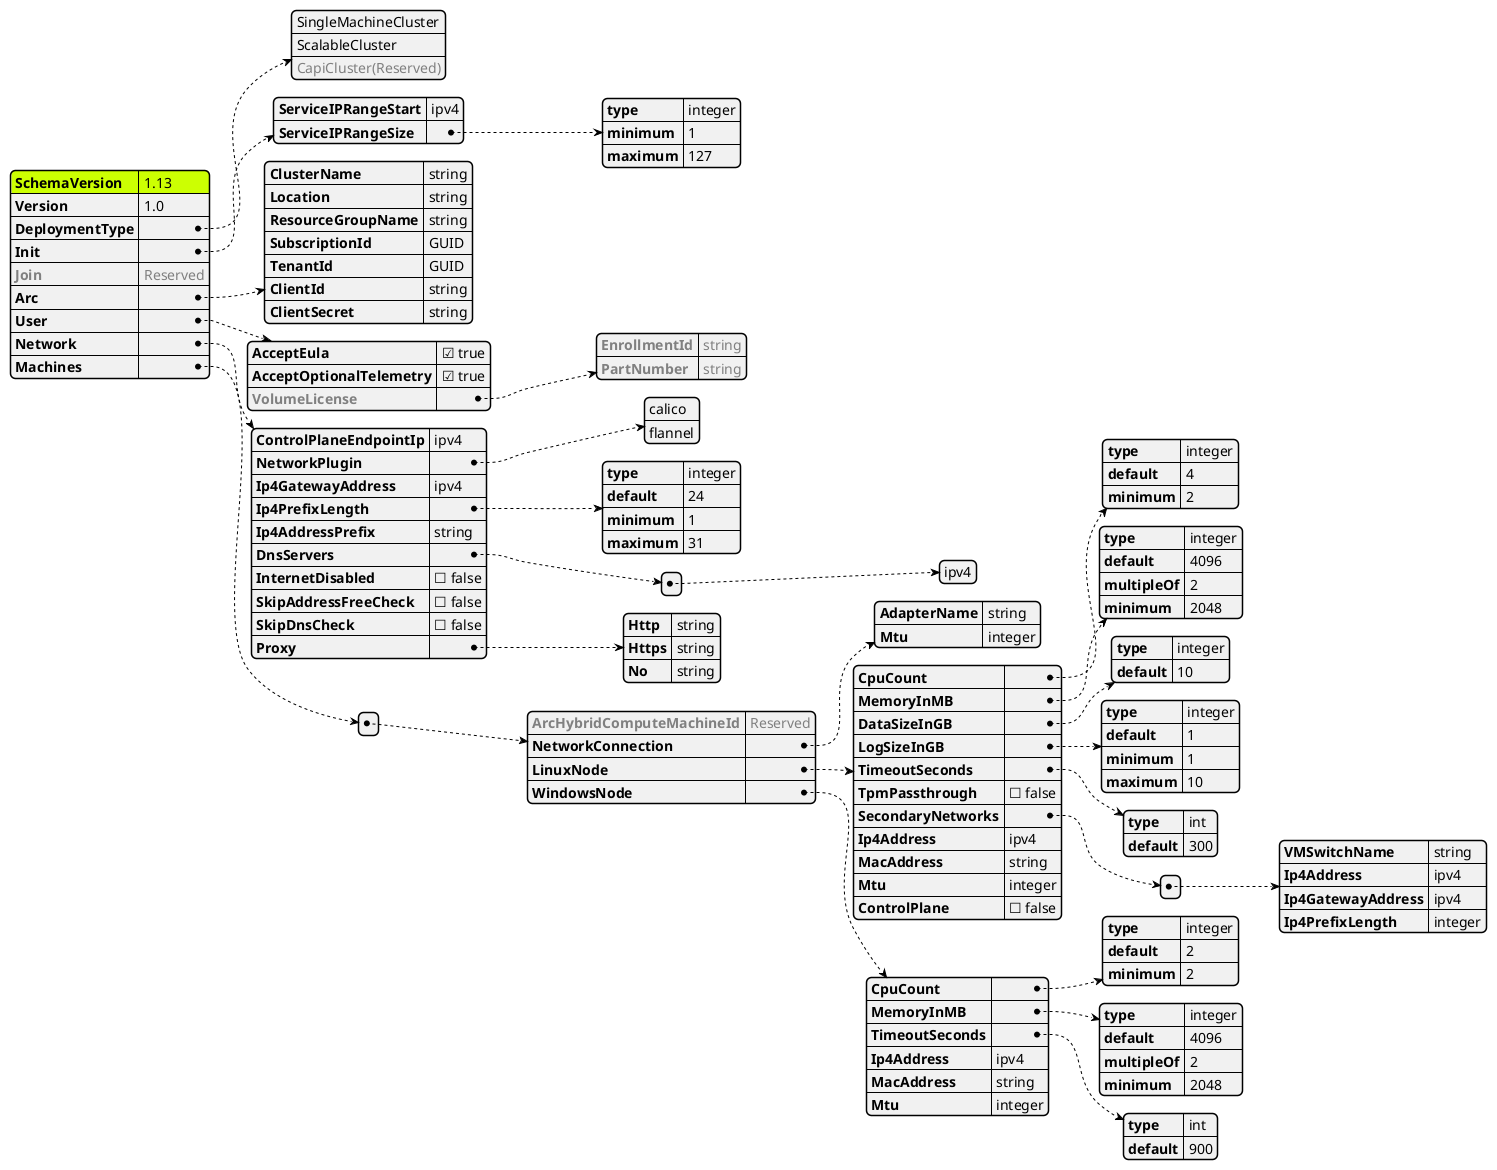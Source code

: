 @startjson AksEdgeSchema
<style>
jsonDiagram {
    node {
        FontSize 14
        RoundCorner 10
        LineThickness 0.5
        separator {
            LineThickness 0.25
        }
    }
    arrow {
        LineThickness 0.5
        LineStyle 2;6
    }
    highlight {
        BackgroundColor black
        FontColor White
    }
}
</style>
#highlight "SchemaVersion"
{
    "SchemaVersion": "1.13",
    "Version": "1.0",
    "DeploymentType": [
            "SingleMachineCluster",
            "ScalableCluster",
            "<color:gray>CapiCluster(Reserved)"
    ],
    "Init": {
        "ServiceIPRangeStart": "ipv4",
        "ServiceIPRangeSize": {
            "type": "integer",
            "minimum" : 1,
            "maximum" : 127
        }
    },
    "<color:gray>Join":"<color:gray>Reserved",
    "Arc": {
        "ClusterName": "string",
        "Location": "string",
        "ResourceGroupName": "string",
        "SubscriptionId": "GUID",
        "TenantId": "GUID",
        "ClientId": "string",
        "ClientSecret": "string"
    },
    "User": {
        "AcceptEula": true,
        "AcceptOptionalTelemetry": true,
        "<color:gray>VolumeLicense":{
            "<color:gray>EnrollmentId":"<color:gray>string",
            "<color:gray>PartNumber":"<color:gray>string"
        }
    },
    "Network": {
        "ControlPlaneEndpointIp": "ipv4",
        "NetworkPlugin": [
                "calico",
                "flannel"
        ],
        "Ip4GatewayAddress": "ipv4",
        "Ip4PrefixLength": {
            "type": "integer",
            "default": 24,
            "minimum": 1,
            "maximum": 31
        },
        "Ip4AddressPrefix":"string",
        "DnsServers": [["ipv4"]],
        "InternetDisabled": false,
        "SkipAddressFreeCheck":false,
        "SkipDnsCheck":false,
        "Proxy": {
            "Http":"string",
            "Https":"string",
            "No":"string"
        }
    },
    "Machines":[{
        "<color:gray>ArcHybridComputeMachineId":"<color:gray>Reserved",
        "NetworkConnection":{
            "AdapterName":"string",
            "Mtu":"integer"
        },
        "LinuxNode":{
            "CpuCount": {
                "type": "integer",
                "default": 4,
                "minimum": 2
            },
            "MemoryInMB": {
                "type": "integer",
                "default": 4096,
                "multipleOf": 2,
                "minimum": 2048
            },
            "DataSizeInGB": {
                "type": "integer",
                "default": 10
            },
            "LogSizeInGB": {
                "type": "integer",
                "default": 1,
                "minimum" : 1,
                "maximum" : 10
            },
            "TimeoutSeconds": {
                "type": "int",
                "default": 300
            },
            "TpmPassthrough": false,
            "SecondaryNetworks": [
                {
                    "VMSwitchName" : "string",
                    "Ip4Address": "ipv4",
                    "Ip4GatewayAddress": "ipv4",
                    "Ip4PrefixLength": "integer"
                }
            ],
            "Ip4Address": "ipv4",
            "MacAddress": "string",
            "Mtu": "integer",
            "ControlPlane" : false
        },
        "WindowsNode":{
            "CpuCount": {
                "type": "integer",
                "default": 2,
                "minimum": 2
            },
            "MemoryInMB": {
                "type": "integer",
                "default": 4096,
                "multipleOf": 2,
                "minimum": 2048
            },
            "TimeoutSeconds": {
                "type": "int",
                "default": 900
            },
            "Ip4Address": "ipv4",
            "MacAddress": "string",
            "Mtu": "integer"
        }
    }]
}
@endjson